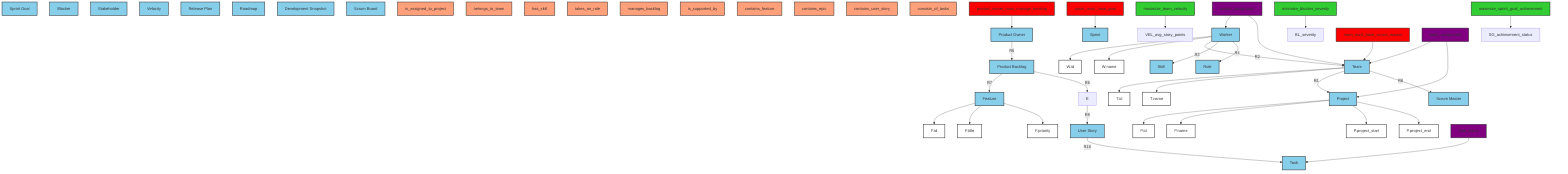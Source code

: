 graph TD
    %% Entities
    classDef entity fill:#87CEEB,stroke:#333,stroke-width:2px;
    classDef attribute fill:#FFFFFF,stroke:#333,stroke-width:2px;
    classDef relation fill:#FFA07A,stroke:#333,stroke-width:2px;
    classDef goal fill:#32CD32,stroke:#333,stroke-width:2px;
    classDef condition fill:#FF0000,stroke:#333,stroke-width:2px;
    classDef decisionVariable fill:#800080,stroke:#333,stroke-width:2px;

    %% Entities
    P[Project]:::entity
    T[Team]:::entity
    W[Worker]:::entity
    F[Feature]:::entity
    S[Skill]:::entity
    R[Role]:::entity
    PO[Product Owner]:::entity
    SM[Scrum Master]:::entity
    PB[Product Backlog]:::entity
    SP[Sprint]:::entity
    SG[Sprint Goal]:::entity
    US[User Story]:::entity
    TSK[Task]:::entity
    BL[Blocker]:::entity
    SH[Stakeholder]:::entity
    VEL[Velocity]:::entity
    REP[Release Plan]:::entity
    RM[Roadmap]:::entity
    DEV[Development Snapshot]:::entity
    SCB[Scrum Board]:::entity

    %% Attributes
    P_id[P.id]:::attribute
    P_name[P.name]:::attribute
    P_project_start[P.project_start]:::attribute
    P_project_end[P.project_end]:::attribute
    T_id[T.id]:::attribute
    T_name[T.name]:::attribute
    W_id[W.id]:::attribute
    W_name[W.name]:::attribute
    F_id[F.id]:::attribute
    F_title[F.title]:::attribute
    F_priority[F.priority]:::attribute

    %% Entity-Attribute connections
    P --> P_id
    P --> P_name
    P --> P_project_start
    P --> P_project_end
    T --> T_id
    T --> T_name
    W --> W_id
    W --> W_name
    F --> F_id
    F --> F_title
    F --> F_priority

    %% Relations
    R1[is_assigned_to_project]:::relation
    R2[belongs_to_team]:::relation
    R3[has_skill]:::relation
    R4[takes_on_role]:::relation
    R5[manages_backlog]:::relation
    R6[is_supported_by]:::relation
    R7[contains_feature]:::relation
    R8[contains_epic]:::relation
    R9[contains_user_story]:::relation
    R10[consists_of_tasks]:::relation

    %% Entity-Relation connections
    T -->|R1| P
    W -->|R2| T
    W -->|R3| S
    W -->|R4| R
    PO -->|R5| PB
    T -->|R6| SM
    PB -->|R7| F
    PB -->|R8| E
    E -->|R9| US
    US -->|R10| TSK

    %% Goals
    G0[maximize_team_velocity]:::goal
    G1[minimize_blocker_severity]:::goal
    G2[maximize_sprint_goal_achievement]:::goal

    %% Goal-Entity connections
    G0 --> VEL_avg_story_points
    G1 --> BL_severity
    G2 --> SG_achievement_status

    %% Conditions
    C0[team_must_have_scrum_master]:::condition
    C1[product_owner_must_manage_backlog]:::condition
    C2[sprint_must_have_goal]:::condition

    %% Condition-Entity C3 connections
    C0 --> T
    C1 --> PO
    C2 --> SP

    %% Decision Variables
    D0[team_assignment]:::decisionVariable
    D1[worker_assignment]:::decisionVariable
    D2[task_status]:::decisionVariable

    %% Decision Variable-Entity connections
    D0 --> T
    D0 --> P
    D1 --> W
    D1 --> T
    D2 --> TSK